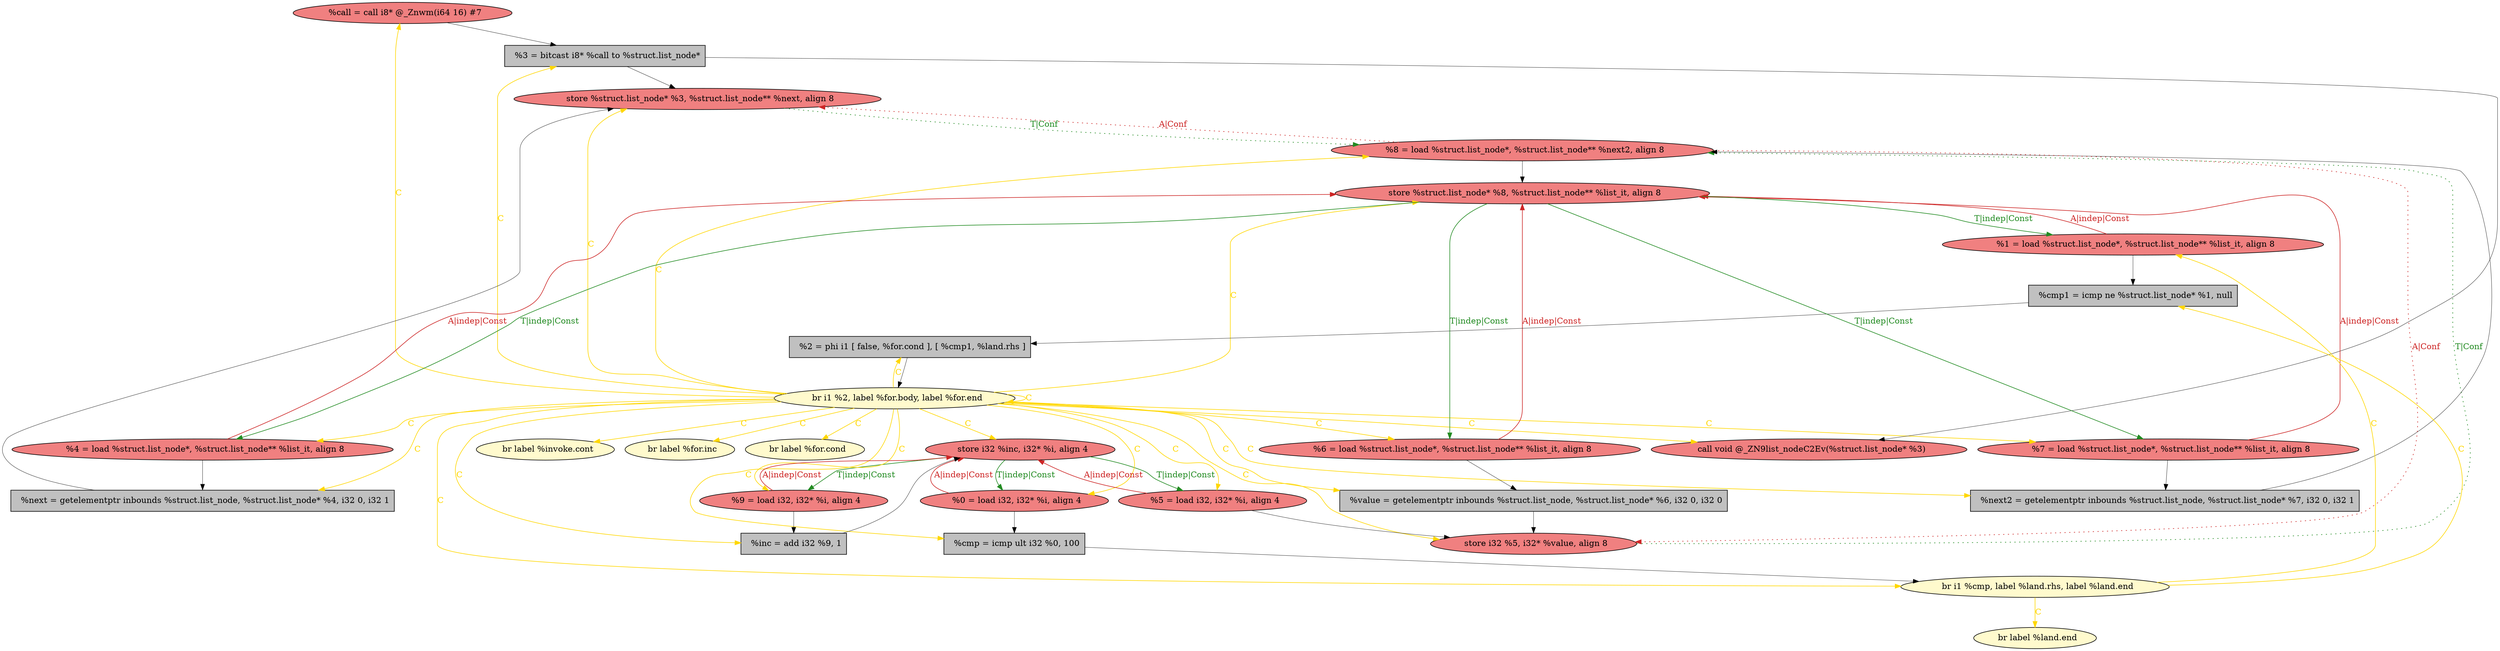 
digraph G {


node502 [fillcolor=lightcoral,label="  %call = call i8* @_Znwm(i64 16) #7",shape=ellipse,style=filled ]
node501 [fillcolor=lightcoral,label="  store i32 %inc, i32* %i, align 4",shape=ellipse,style=filled ]
node500 [fillcolor=lemonchiffon,label="  br i1 %2, label %for.body, label %for.end",shape=ellipse,style=filled ]
node499 [fillcolor=grey,label="  %3 = bitcast i8* %call to %struct.list_node*",shape=rectangle,style=filled ]
node497 [fillcolor=grey,label="  %cmp = icmp ult i32 %0, 100",shape=rectangle,style=filled ]
node495 [fillcolor=lemonchiffon,label="  br label %land.end",shape=ellipse,style=filled ]
node493 [fillcolor=lightcoral,label="  %6 = load %struct.list_node*, %struct.list_node** %list_it, align 8",shape=ellipse,style=filled ]
node494 [fillcolor=grey,label="  %cmp1 = icmp ne %struct.list_node* %1, null",shape=rectangle,style=filled ]
node480 [fillcolor=lightcoral,label="  %1 = load %struct.list_node*, %struct.list_node** %list_it, align 8",shape=ellipse,style=filled ]
node496 [fillcolor=lightcoral,label="  %0 = load i32, i32* %i, align 4",shape=ellipse,style=filled ]
node487 [fillcolor=lightcoral,label="  store i32 %5, i32* %value, align 8",shape=ellipse,style=filled ]
node481 [fillcolor=lemonchiffon,label="  br label %invoke.cont",shape=ellipse,style=filled ]
node489 [fillcolor=grey,label="  %next2 = getelementptr inbounds %struct.list_node, %struct.list_node* %7, i32 0, i32 1",shape=rectangle,style=filled ]
node478 [fillcolor=lightcoral,label="  %9 = load i32, i32* %i, align 4",shape=ellipse,style=filled ]
node503 [fillcolor=grey,label="  %value = getelementptr inbounds %struct.list_node, %struct.list_node* %6, i32 0, i32 0",shape=rectangle,style=filled ]
node498 [fillcolor=grey,label="  %2 = phi i1 [ false, %for.cond ], [ %cmp1, %land.rhs ]",shape=rectangle,style=filled ]
node476 [fillcolor=lightcoral,label="  %5 = load i32, i32* %i, align 4",shape=ellipse,style=filled ]
node483 [fillcolor=lemonchiffon,label="  br label %for.inc",shape=ellipse,style=filled ]
node492 [fillcolor=lemonchiffon,label="  br label %for.cond",shape=ellipse,style=filled ]
node477 [fillcolor=lightcoral,label="  store %struct.list_node* %3, %struct.list_node** %next, align 8",shape=ellipse,style=filled ]
node486 [fillcolor=lightcoral,label="  %7 = load %struct.list_node*, %struct.list_node** %list_it, align 8",shape=ellipse,style=filled ]
node482 [fillcolor=lemonchiffon,label="  br i1 %cmp, label %land.rhs, label %land.end",shape=ellipse,style=filled ]
node484 [fillcolor=lightcoral,label="  call void @_ZN9list_nodeC2Ev(%struct.list_node* %3)",shape=ellipse,style=filled ]
node488 [fillcolor=grey,label="  %inc = add i32 %9, 1",shape=rectangle,style=filled ]
node485 [fillcolor=lightcoral,label="  %4 = load %struct.list_node*, %struct.list_node** %list_it, align 8",shape=ellipse,style=filled ]
node479 [fillcolor=grey,label="  %next = getelementptr inbounds %struct.list_node, %struct.list_node* %4, i32 0, i32 1",shape=rectangle,style=filled ]
node490 [fillcolor=lightcoral,label="  store %struct.list_node* %8, %struct.list_node** %list_it, align 8",shape=ellipse,style=filled ]
node491 [fillcolor=lightcoral,label="  %8 = load %struct.list_node*, %struct.list_node** %next2, align 8",shape=ellipse,style=filled ]

node487->node491 [style=dotted,color=forestgreen,label="T|Conf",penwidth=1.0,fontcolor=forestgreen ]
node491->node487 [style=dotted,color=firebrick3,label="A|Conf",penwidth=1.0,fontcolor=firebrick3 ]
node479->node477 [style=solid,color=black,label="",penwidth=0.5,fontcolor=black ]
node491->node477 [style=dotted,color=firebrick3,label="A|Conf",penwidth=1.0,fontcolor=firebrick3 ]
node476->node501 [style=solid,color=firebrick3,label="A|indep|Const",penwidth=1.0,fontcolor=firebrick3 ]
node490->node486 [style=solid,color=forestgreen,label="T|indep|Const",penwidth=1.0,fontcolor=forestgreen ]
node480->node490 [style=solid,color=firebrick3,label="A|indep|Const",penwidth=1.0,fontcolor=firebrick3 ]
node480->node494 [style=solid,color=black,label="",penwidth=0.5,fontcolor=black ]
node485->node479 [style=solid,color=black,label="",penwidth=0.5,fontcolor=black ]
node477->node491 [style=dotted,color=forestgreen,label="T|Conf",penwidth=1.0,fontcolor=forestgreen ]
node496->node497 [style=solid,color=black,label="",penwidth=0.5,fontcolor=black ]
node485->node490 [style=solid,color=firebrick3,label="A|indep|Const",penwidth=1.0,fontcolor=firebrick3 ]
node490->node485 [style=solid,color=forestgreen,label="T|indep|Const",penwidth=1.0,fontcolor=forestgreen ]
node488->node501 [style=solid,color=black,label="",penwidth=0.5,fontcolor=black ]
node489->node491 [style=solid,color=black,label="",penwidth=0.5,fontcolor=black ]
node493->node503 [style=solid,color=black,label="",penwidth=0.5,fontcolor=black ]
node493->node490 [style=solid,color=firebrick3,label="A|indep|Const",penwidth=1.0,fontcolor=firebrick3 ]
node500->node498 [style=solid,color=gold,label="C",penwidth=1.0,fontcolor=gold ]
node476->node487 [style=solid,color=black,label="",penwidth=0.5,fontcolor=black ]
node501->node478 [style=solid,color=forestgreen,label="T|indep|Const",penwidth=1.0,fontcolor=forestgreen ]
node482->node480 [style=solid,color=gold,label="C",penwidth=1.0,fontcolor=gold ]
node501->node496 [style=solid,color=forestgreen,label="T|indep|Const",penwidth=1.0,fontcolor=forestgreen ]
node500->node476 [style=solid,color=gold,label="C",penwidth=1.0,fontcolor=gold ]
node500->node493 [style=solid,color=gold,label="C",penwidth=1.0,fontcolor=gold ]
node500->node485 [style=solid,color=gold,label="C",penwidth=1.0,fontcolor=gold ]
node486->node490 [style=solid,color=firebrick3,label="A|indep|Const",penwidth=1.0,fontcolor=firebrick3 ]
node497->node482 [style=solid,color=black,label="",penwidth=0.5,fontcolor=black ]
node498->node500 [style=solid,color=black,label="",penwidth=0.5,fontcolor=black ]
node500->node492 [style=solid,color=gold,label="C",penwidth=1.0,fontcolor=gold ]
node500->node490 [style=solid,color=gold,label="C",penwidth=1.0,fontcolor=gold ]
node500->node503 [style=solid,color=gold,label="C",penwidth=1.0,fontcolor=gold ]
node500->node502 [style=solid,color=gold,label="C",penwidth=1.0,fontcolor=gold ]
node502->node499 [style=solid,color=black,label="",penwidth=0.5,fontcolor=black ]
node499->node484 [style=solid,color=black,label="",penwidth=0.5,fontcolor=black ]
node490->node493 [style=solid,color=forestgreen,label="T|indep|Const",penwidth=1.0,fontcolor=forestgreen ]
node500->node481 [style=solid,color=gold,label="C",penwidth=1.0,fontcolor=gold ]
node500->node487 [style=solid,color=gold,label="C",penwidth=1.0,fontcolor=gold ]
node501->node476 [style=solid,color=forestgreen,label="T|indep|Const",penwidth=1.0,fontcolor=forestgreen ]
node500->node488 [style=solid,color=gold,label="C",penwidth=1.0,fontcolor=gold ]
node500->node491 [style=solid,color=gold,label="C",penwidth=1.0,fontcolor=gold ]
node482->node494 [style=solid,color=gold,label="C",penwidth=1.0,fontcolor=gold ]
node500->node486 [style=solid,color=gold,label="C",penwidth=1.0,fontcolor=gold ]
node496->node501 [style=solid,color=firebrick3,label="A|indep|Const",penwidth=1.0,fontcolor=firebrick3 ]
node500->node479 [style=solid,color=gold,label="C",penwidth=1.0,fontcolor=gold ]
node500->node497 [style=solid,color=gold,label="C",penwidth=1.0,fontcolor=gold ]
node500->node499 [style=solid,color=gold,label="C",penwidth=1.0,fontcolor=gold ]
node500->node482 [style=solid,color=gold,label="C",penwidth=1.0,fontcolor=gold ]
node482->node495 [style=solid,color=gold,label="C",penwidth=1.0,fontcolor=gold ]
node500->node500 [style=solid,color=gold,label="C",penwidth=1.0,fontcolor=gold ]
node500->node477 [style=solid,color=gold,label="C",penwidth=1.0,fontcolor=gold ]
node499->node477 [style=solid,color=black,label="",penwidth=0.5,fontcolor=black ]
node500->node483 [style=solid,color=gold,label="C",penwidth=1.0,fontcolor=gold ]
node500->node484 [style=solid,color=gold,label="C",penwidth=1.0,fontcolor=gold ]
node490->node480 [style=solid,color=forestgreen,label="T|indep|Const",penwidth=1.0,fontcolor=forestgreen ]
node500->node496 [style=solid,color=gold,label="C",penwidth=1.0,fontcolor=gold ]
node494->node498 [style=solid,color=black,label="",penwidth=0.5,fontcolor=black ]
node500->node501 [style=solid,color=gold,label="C",penwidth=1.0,fontcolor=gold ]
node500->node489 [style=solid,color=gold,label="C",penwidth=1.0,fontcolor=gold ]
node503->node487 [style=solid,color=black,label="",penwidth=0.5,fontcolor=black ]
node491->node490 [style=solid,color=black,label="",penwidth=0.5,fontcolor=black ]
node486->node489 [style=solid,color=black,label="",penwidth=0.5,fontcolor=black ]
node478->node488 [style=solid,color=black,label="",penwidth=0.5,fontcolor=black ]
node500->node478 [style=solid,color=gold,label="C",penwidth=1.0,fontcolor=gold ]
node478->node501 [style=solid,color=firebrick3,label="A|indep|Const",penwidth=1.0,fontcolor=firebrick3 ]


}

